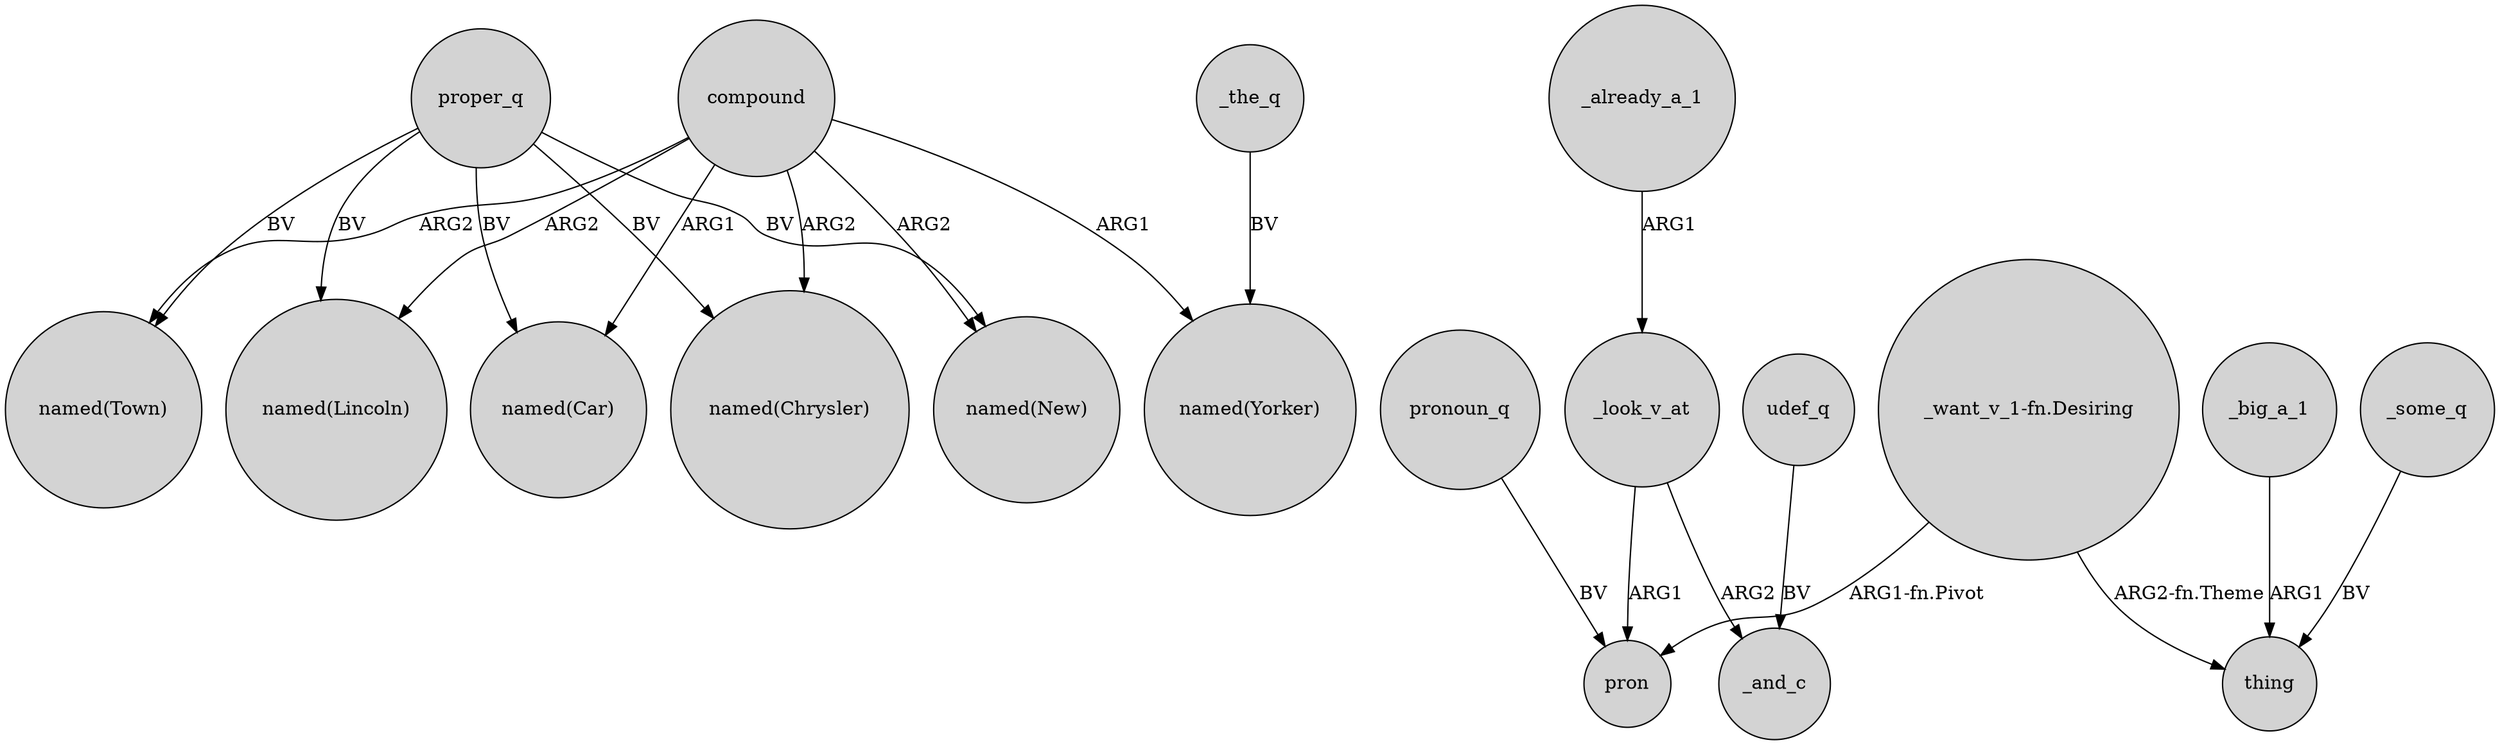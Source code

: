 digraph {
	node [shape=circle style=filled]
	proper_q -> "named(Car)" [label=BV]
	compound -> "named(New)" [label=ARG2]
	compound -> "named(Lincoln)" [label=ARG2]
	compound -> "named(Car)" [label=ARG1]
	_already_a_1 -> _look_v_at [label=ARG1]
	_some_q -> thing [label=BV]
	proper_q -> "named(New)" [label=BV]
	compound -> "named(Town)" [label=ARG2]
	"_want_v_1-fn.Desiring" -> thing [label="ARG2-fn.Theme"]
	"_want_v_1-fn.Desiring" -> pron [label="ARG1-fn.Pivot"]
	_look_v_at -> _and_c [label=ARG2]
	compound -> "named(Yorker)" [label=ARG1]
	_the_q -> "named(Yorker)" [label=BV]
	proper_q -> "named(Chrysler)" [label=BV]
	proper_q -> "named(Lincoln)" [label=BV]
	_big_a_1 -> thing [label=ARG1]
	pronoun_q -> pron [label=BV]
	compound -> "named(Chrysler)" [label=ARG2]
	proper_q -> "named(Town)" [label=BV]
	udef_q -> _and_c [label=BV]
	_look_v_at -> pron [label=ARG1]
}
